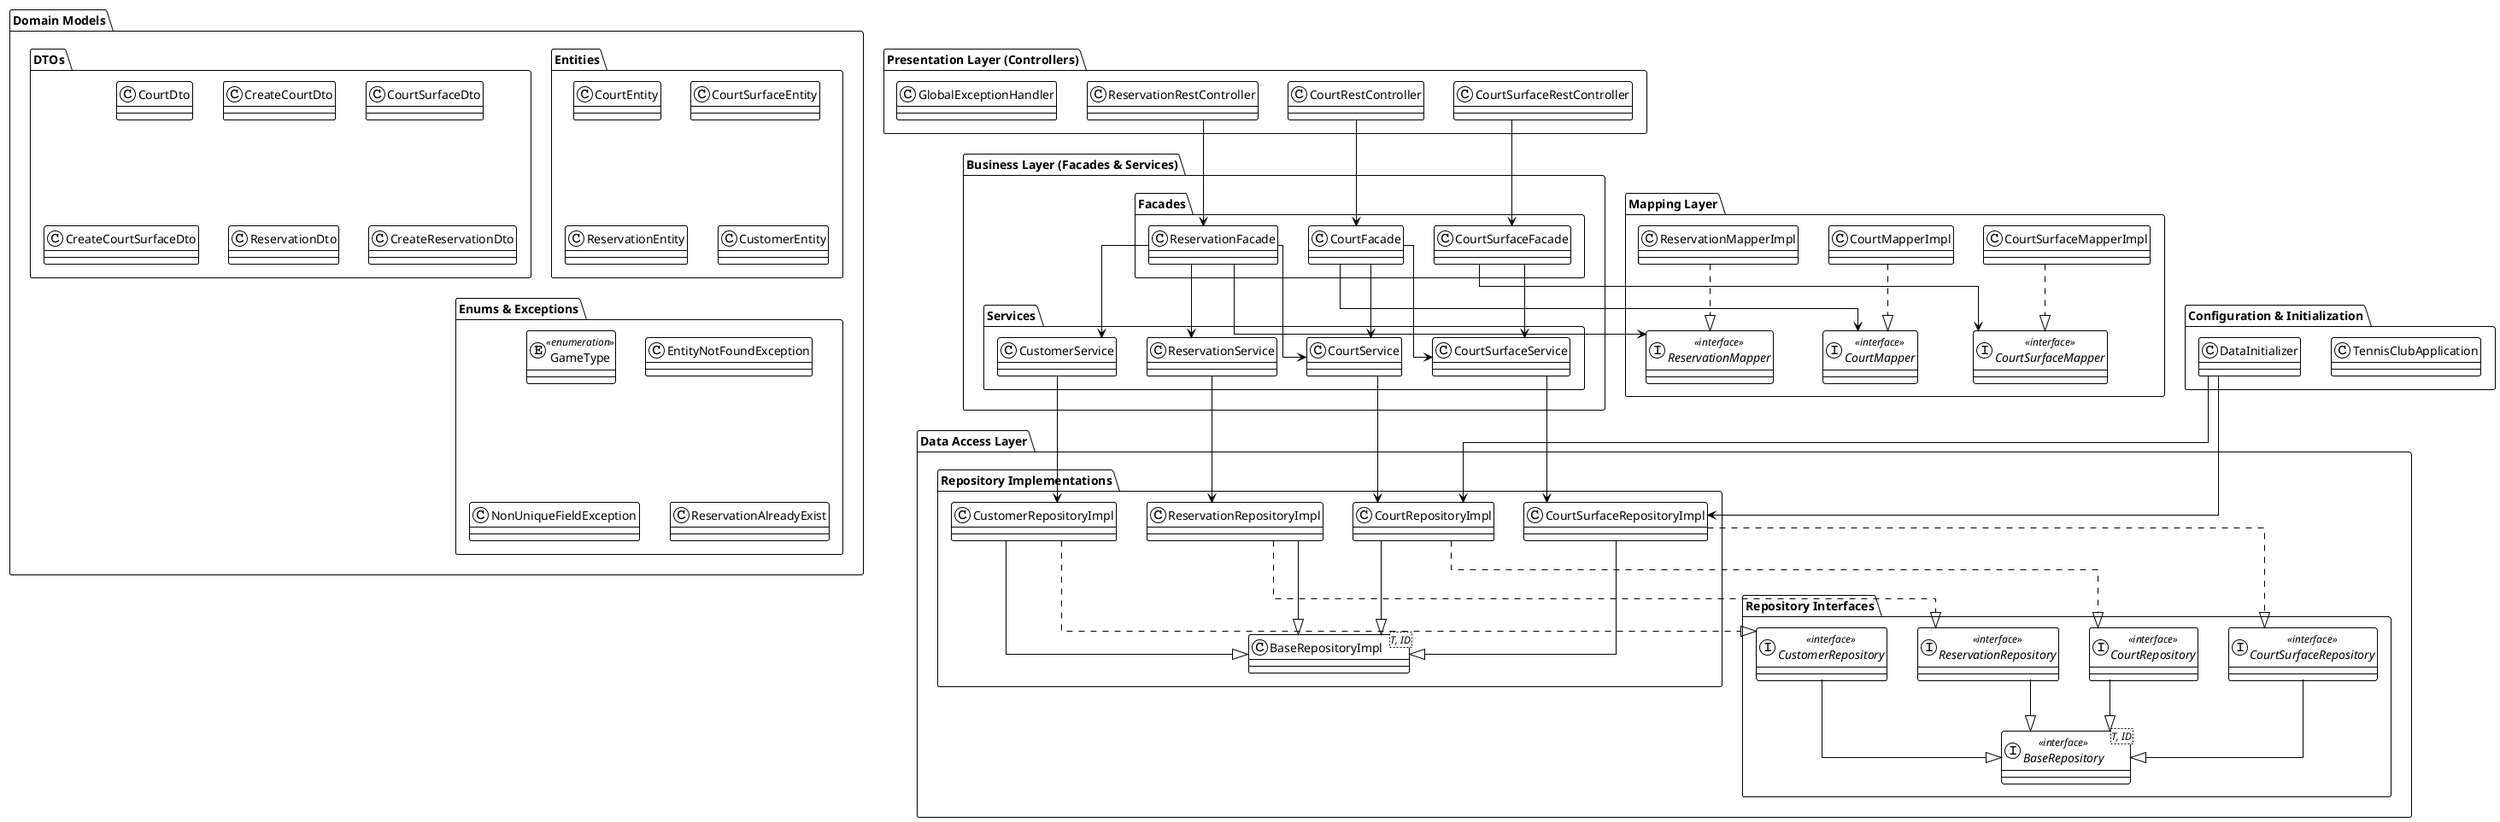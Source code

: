 @startuml

!theme plain
top to bottom direction
skinparam linetype ortho

package "Presentation Layer (Controllers)" {
    class CourtRestController
    class CourtSurfaceRestController
    class ReservationRestController
    class GlobalExceptionHandler
}

package "Business Layer (Facades & Services)" {
    package "Facades" {
        class CourtFacade
        class CourtSurfaceFacade
        class ReservationFacade
    }

    package "Services" {
        class CourtService
        class CourtSurfaceService
        class ReservationService
        class CustomerService
    }
}

package "Mapping Layer" {
    interface CourtMapper << interface >>
    class CourtMapperImpl
    interface CourtSurfaceMapper << interface >>
    class CourtSurfaceMapperImpl
    interface ReservationMapper << interface >>
    class ReservationMapperImpl
}

package "Data Access Layer" {
    package "Repository Interfaces" {
        interface BaseRepository<T, ID> << interface >>
        interface CourtRepository << interface >>
        interface CourtSurfaceRepository << interface >>
        interface ReservationRepository << interface >>
        interface CustomerRepository << interface >>
    }

    package "Repository Implementations" {
        class BaseRepositoryImpl<T, ID>
        class CourtRepositoryImpl
        class CourtSurfaceRepositoryImpl
        class ReservationRepositoryImpl
        class CustomerRepositoryImpl
    }
}

package "Domain Models" {
    package "Entities" {
        class CourtEntity
        class CourtSurfaceEntity
        class ReservationEntity
        class CustomerEntity
    }

    package "DTOs" {
        class CourtDto
        class CreateCourtDto
        class CourtSurfaceDto
        class CreateCourtSurfaceDto
        class ReservationDto
        class CreateReservationDto
    }

    package "Enums & Exceptions" {
        enum GameType << enumeration >>
        class EntityNotFoundException
        class NonUniqueFieldException
        class ReservationAlreadyExist
    }
}

package "Configuration & Initialization" {
    class TennisClubApplication
    class DataInitializer
}

' Controller -> Facade relationships
CourtRestController --> CourtFacade
CourtSurfaceRestController --> CourtSurfaceFacade
ReservationRestController --> ReservationFacade

' Facade -> Service relationships
CourtFacade --> CourtService
CourtFacade --> CourtSurfaceService
CourtSurfaceFacade --> CourtSurfaceService
ReservationFacade --> CourtService
ReservationFacade --> CustomerService
ReservationFacade --> ReservationService

' Facade -> Mapper relationships
CourtFacade --> CourtMapper
CourtSurfaceFacade --> CourtSurfaceMapper
ReservationFacade --> ReservationMapper

' Service -> Repository relationships
CourtService --> CourtRepositoryImpl
CourtSurfaceService --> CourtSurfaceRepositoryImpl
ReservationService --> ReservationRepositoryImpl
CustomerService --> CustomerRepositoryImpl

' Repository inheritance
CourtRepository --|> BaseRepository
CourtSurfaceRepository --|> BaseRepository
ReservationRepository --|> BaseRepository
CustomerRepository --|> BaseRepository

CourtRepositoryImpl --|> BaseRepositoryImpl
CourtSurfaceRepositoryImpl --|> BaseRepositoryImpl
ReservationRepositoryImpl --|> BaseRepositoryImpl
CustomerRepositoryImpl --|> BaseRepositoryImpl

CourtRepositoryImpl ..|> CourtRepository
CourtSurfaceRepositoryImpl ..|> CourtSurfaceRepository
ReservationRepositoryImpl ..|> ReservationRepository
CustomerRepositoryImpl ..|> CustomerRepository

' Mapper implementations
CourtMapperImpl ..|> CourtMapper
CourtSurfaceMapperImpl ..|> CourtSurfaceMapper
ReservationMapperImpl ..|> ReservationMapper

' DataInitializer dependencies
DataInitializer --> CourtRepositoryImpl
DataInitializer --> CourtSurfaceRepositoryImpl

@enduml
